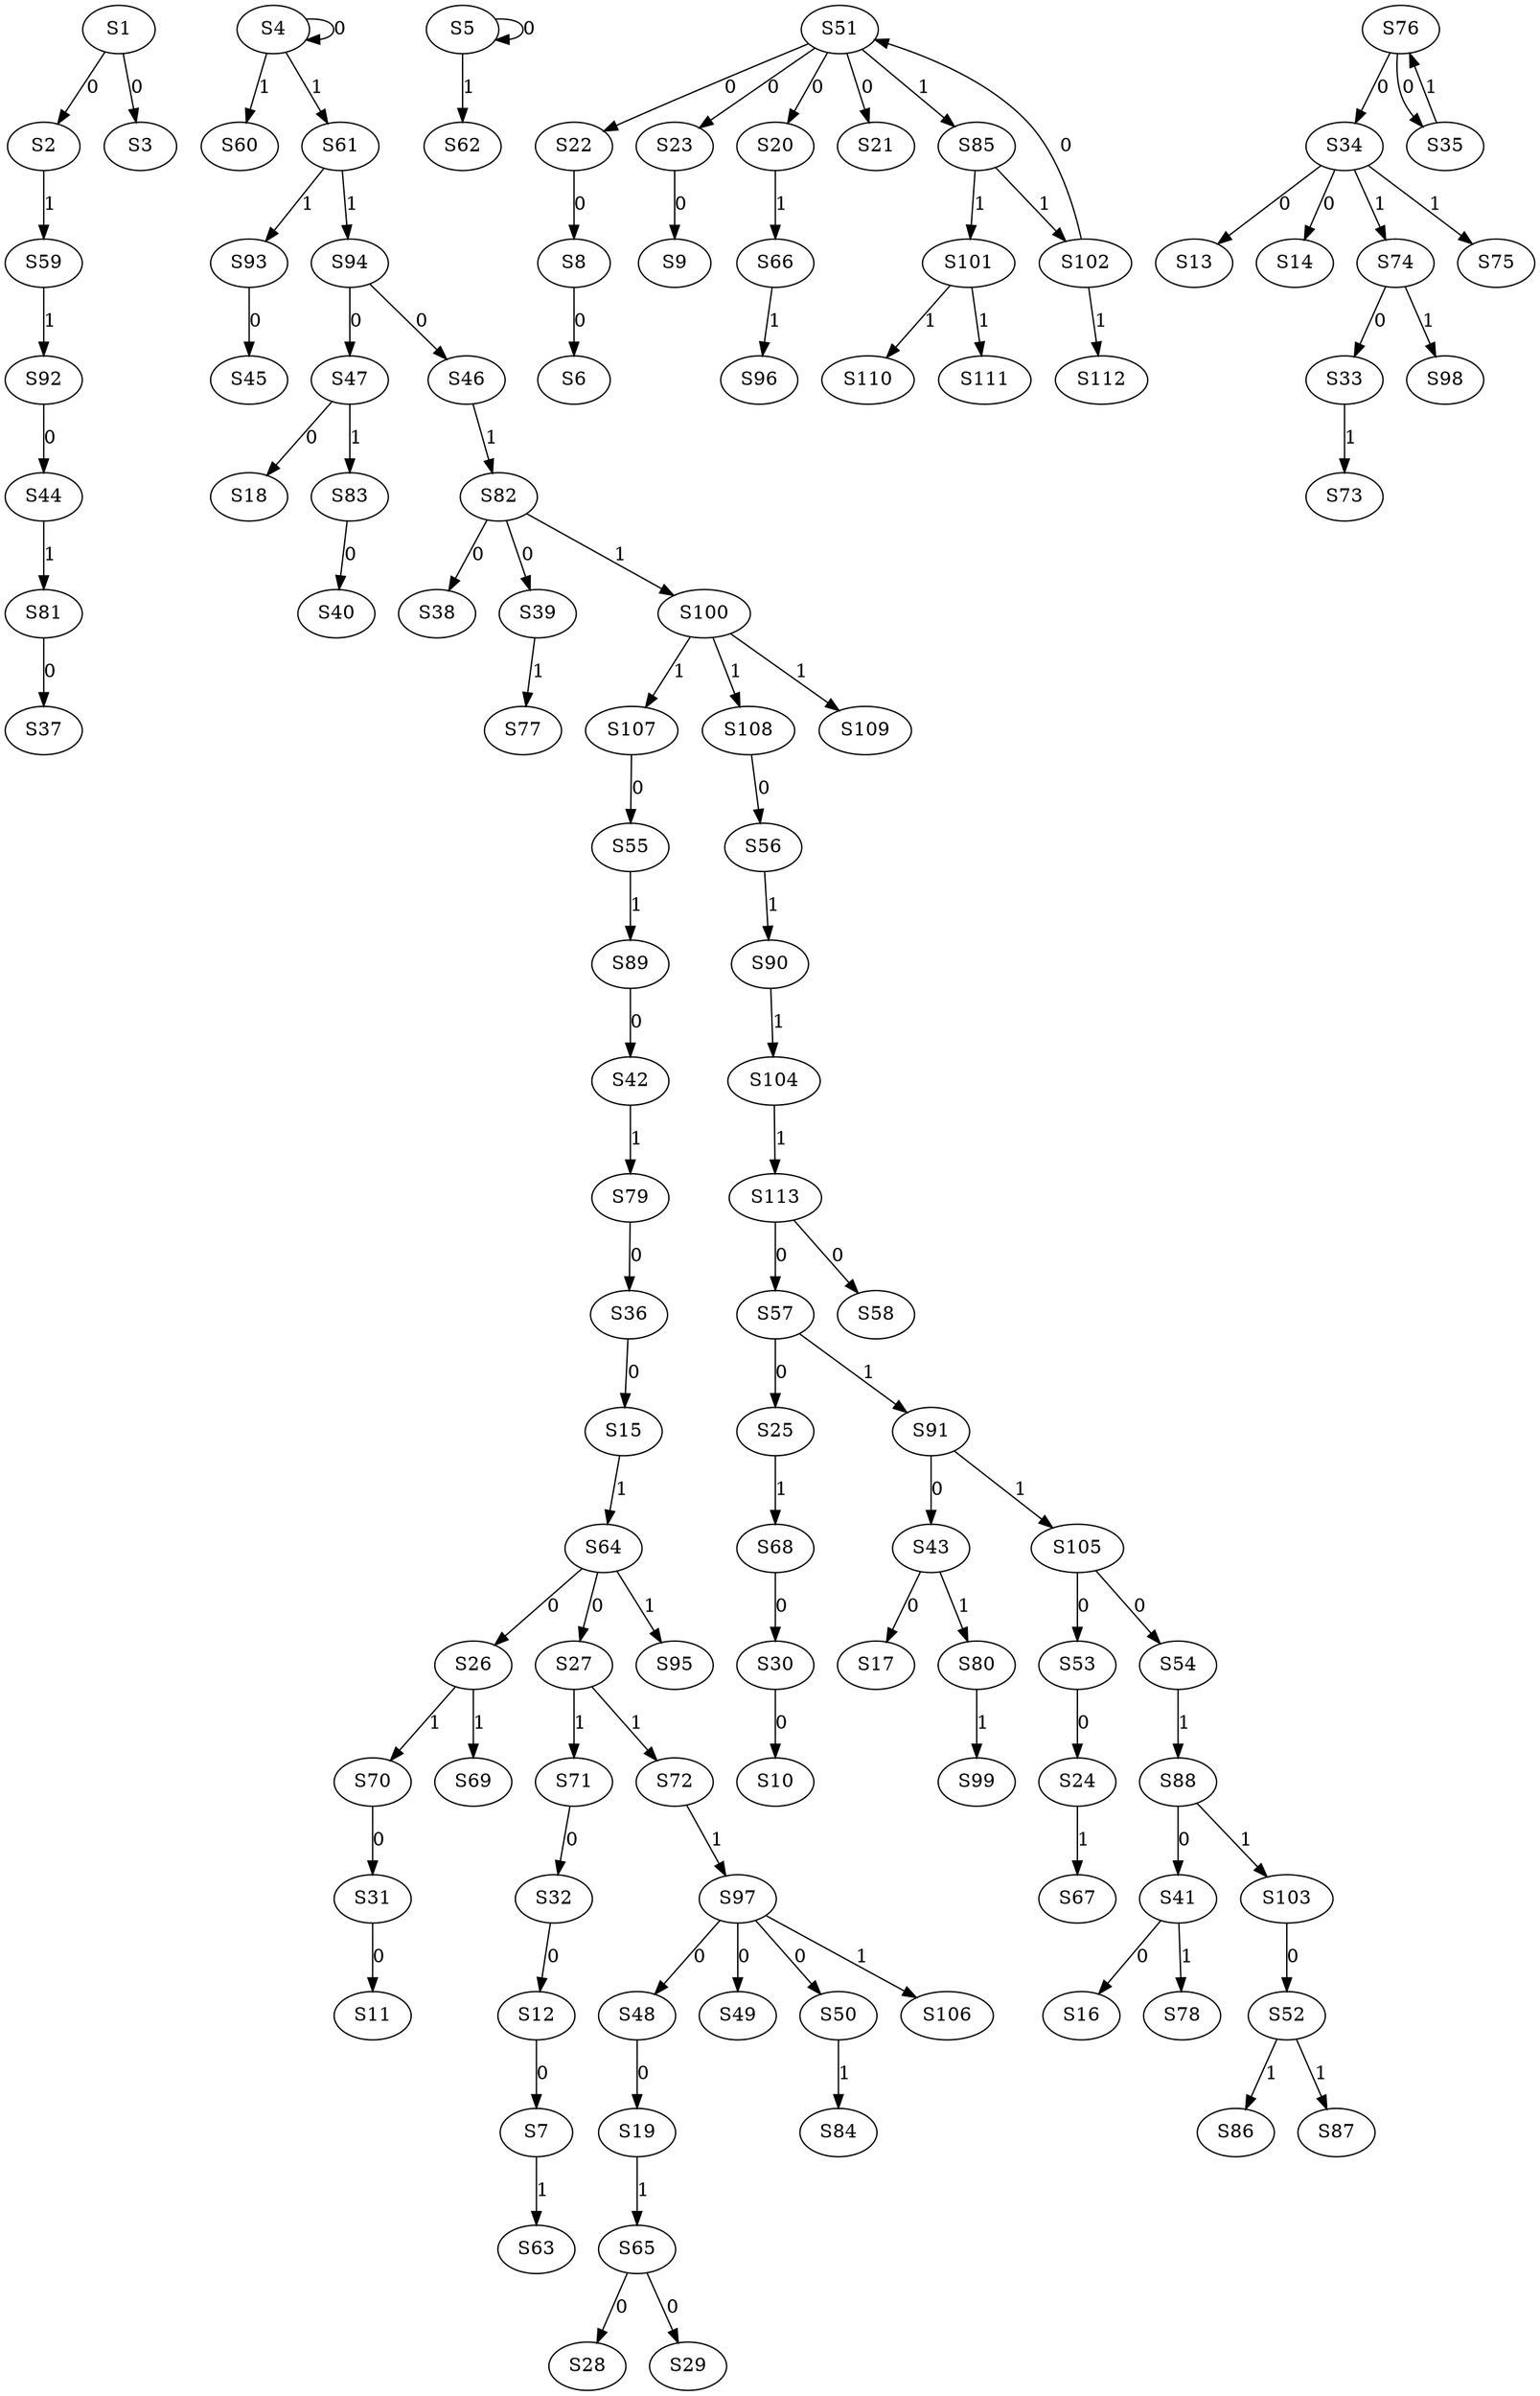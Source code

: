 strict digraph {
	S1 -> S2 [ label = 0 ];
	S1 -> S3 [ label = 0 ];
	S4 -> S4 [ label = 0 ];
	S5 -> S5 [ label = 0 ];
	S8 -> S6 [ label = 0 ];
	S12 -> S7 [ label = 0 ];
	S22 -> S8 [ label = 0 ];
	S23 -> S9 [ label = 0 ];
	S30 -> S10 [ label = 0 ];
	S31 -> S11 [ label = 0 ];
	S32 -> S12 [ label = 0 ];
	S34 -> S13 [ label = 0 ];
	S34 -> S14 [ label = 0 ];
	S36 -> S15 [ label = 0 ];
	S41 -> S16 [ label = 0 ];
	S43 -> S17 [ label = 0 ];
	S47 -> S18 [ label = 0 ];
	S48 -> S19 [ label = 0 ];
	S51 -> S20 [ label = 0 ];
	S51 -> S21 [ label = 0 ];
	S51 -> S22 [ label = 0 ];
	S51 -> S23 [ label = 0 ];
	S53 -> S24 [ label = 0 ];
	S57 -> S25 [ label = 0 ];
	S64 -> S26 [ label = 0 ];
	S64 -> S27 [ label = 0 ];
	S65 -> S28 [ label = 0 ];
	S65 -> S29 [ label = 0 ];
	S68 -> S30 [ label = 0 ];
	S70 -> S31 [ label = 0 ];
	S71 -> S32 [ label = 0 ];
	S74 -> S33 [ label = 0 ];
	S76 -> S34 [ label = 0 ];
	S76 -> S35 [ label = 0 ];
	S79 -> S36 [ label = 0 ];
	S81 -> S37 [ label = 0 ];
	S82 -> S38 [ label = 0 ];
	S82 -> S39 [ label = 0 ];
	S83 -> S40 [ label = 0 ];
	S88 -> S41 [ label = 0 ];
	S89 -> S42 [ label = 0 ];
	S91 -> S43 [ label = 0 ];
	S92 -> S44 [ label = 0 ];
	S93 -> S45 [ label = 0 ];
	S94 -> S46 [ label = 0 ];
	S94 -> S47 [ label = 0 ];
	S97 -> S48 [ label = 0 ];
	S97 -> S49 [ label = 0 ];
	S97 -> S50 [ label = 0 ];
	S102 -> S51 [ label = 0 ];
	S103 -> S52 [ label = 0 ];
	S105 -> S53 [ label = 0 ];
	S105 -> S54 [ label = 0 ];
	S107 -> S55 [ label = 0 ];
	S108 -> S56 [ label = 0 ];
	S113 -> S57 [ label = 0 ];
	S113 -> S58 [ label = 0 ];
	S2 -> S59 [ label = 1 ];
	S4 -> S60 [ label = 1 ];
	S4 -> S61 [ label = 1 ];
	S5 -> S62 [ label = 1 ];
	S7 -> S63 [ label = 1 ];
	S15 -> S64 [ label = 1 ];
	S19 -> S65 [ label = 1 ];
	S20 -> S66 [ label = 1 ];
	S24 -> S67 [ label = 1 ];
	S25 -> S68 [ label = 1 ];
	S26 -> S69 [ label = 1 ];
	S26 -> S70 [ label = 1 ];
	S27 -> S71 [ label = 1 ];
	S27 -> S72 [ label = 1 ];
	S33 -> S73 [ label = 1 ];
	S34 -> S74 [ label = 1 ];
	S34 -> S75 [ label = 1 ];
	S35 -> S76 [ label = 1 ];
	S39 -> S77 [ label = 1 ];
	S41 -> S78 [ label = 1 ];
	S42 -> S79 [ label = 1 ];
	S43 -> S80 [ label = 1 ];
	S44 -> S81 [ label = 1 ];
	S46 -> S82 [ label = 1 ];
	S47 -> S83 [ label = 1 ];
	S50 -> S84 [ label = 1 ];
	S51 -> S85 [ label = 1 ];
	S52 -> S86 [ label = 1 ];
	S52 -> S87 [ label = 1 ];
	S54 -> S88 [ label = 1 ];
	S55 -> S89 [ label = 1 ];
	S56 -> S90 [ label = 1 ];
	S57 -> S91 [ label = 1 ];
	S59 -> S92 [ label = 1 ];
	S61 -> S93 [ label = 1 ];
	S61 -> S94 [ label = 1 ];
	S64 -> S95 [ label = 1 ];
	S66 -> S96 [ label = 1 ];
	S72 -> S97 [ label = 1 ];
	S74 -> S98 [ label = 1 ];
	S80 -> S99 [ label = 1 ];
	S82 -> S100 [ label = 1 ];
	S85 -> S101 [ label = 1 ];
	S85 -> S102 [ label = 1 ];
	S88 -> S103 [ label = 1 ];
	S90 -> S104 [ label = 1 ];
	S91 -> S105 [ label = 1 ];
	S97 -> S106 [ label = 1 ];
	S100 -> S107 [ label = 1 ];
	S100 -> S108 [ label = 1 ];
	S100 -> S109 [ label = 1 ];
	S101 -> S110 [ label = 1 ];
	S101 -> S111 [ label = 1 ];
	S102 -> S112 [ label = 1 ];
	S104 -> S113 [ label = 1 ];
}